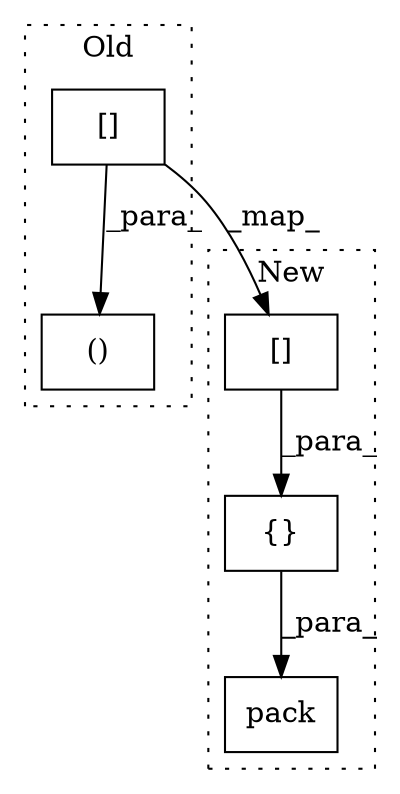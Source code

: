 digraph G {
subgraph cluster0 {
1 [label="()" a="106" s="7824" l="46" shape="box"];
5 [label="[]" a="2" s="7848,7869" l="20,1" shape="box"];
label = "Old";
style="dotted";
}
subgraph cluster1 {
2 [label="pack" a="32" s="7822,7860" l="5,1" shape="box"];
3 [label="{}" a="4" s="7836,7859" l="1,1" shape="box"];
4 [label="[]" a="2" s="7837,7858" l="20,1" shape="box"];
label = "New";
style="dotted";
}
3 -> 2 [label="_para_"];
4 -> 3 [label="_para_"];
5 -> 1 [label="_para_"];
5 -> 4 [label="_map_"];
}